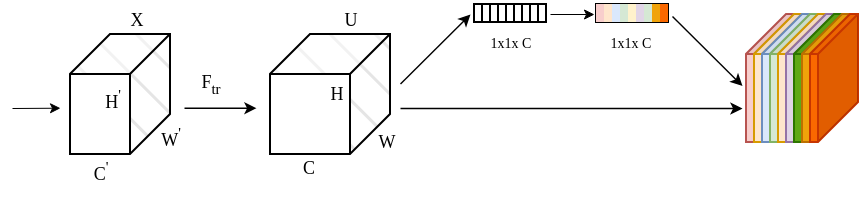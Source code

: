 <mxfile version="26.0.10">
  <diagram name="第 1 页" id="fIxhdMdnYTaUpzPp3vKk">
    <mxGraphModel dx="679" dy="346" grid="1" gridSize="10" guides="1" tooltips="1" connect="1" arrows="1" fold="1" page="1" pageScale="1" pageWidth="827" pageHeight="1169" math="0" shadow="0">
      <root>
        <mxCell id="0" />
        <mxCell id="1" parent="0" />
        <mxCell id="ODvfvK-Vzm__knQPuGtE-5" value="" style="shape=cube;whiteSpace=wrap;html=1;boundedLbl=1;backgroundOutline=1;darkOpacity=0.05;darkOpacity2=0.1;flipH=1;shadow=0;fillColor=default;gradientColor=none;fillStyle=hatch;size=20;aspect=fixed;fontSize=9;fontFamily=Times New Roman;" vertex="1" parent="1">
          <mxGeometry x="180" y="80" width="50" height="60" as="geometry" />
        </mxCell>
        <mxCell id="ODvfvK-Vzm__knQPuGtE-6" value="" style="shape=cube;whiteSpace=wrap;html=1;boundedLbl=1;backgroundOutline=1;darkOpacity=0.05;darkOpacity2=0.1;flipH=1;shadow=0;fillColor=default;gradientColor=none;fillStyle=hatch;aspect=fixed;fontSize=9;fontFamily=Times New Roman;" vertex="1" parent="1">
          <mxGeometry x="280" y="80" width="60" height="60" as="geometry" />
        </mxCell>
        <mxCell id="ODvfvK-Vzm__knQPuGtE-7" value="" style="shape=cube;whiteSpace=wrap;html=1;boundedLbl=1;backgroundOutline=1;darkOpacity=0.05;darkOpacity2=0.1;flipH=1;shadow=0;fillColor=#f8cecc;fillStyle=auto;aspect=fixed;strokeColor=#b85450;fontFamily=Times New Roman;" vertex="1" parent="1">
          <mxGeometry x="518" y="70.01" width="24" height="63.98" as="geometry" />
        </mxCell>
        <mxCell id="ODvfvK-Vzm__knQPuGtE-8" value="&lt;div&gt;&lt;br&gt;&lt;/div&gt;&lt;div&gt;&lt;br&gt;&lt;/div&gt;&lt;div&gt;&lt;br&gt;&lt;/div&gt;&lt;div&gt;&lt;br&gt;&lt;/div&gt;&lt;div&gt;&lt;br&gt;&lt;/div&gt;&lt;div&gt;&lt;br&gt;&lt;/div&gt;" style="shape=cube;whiteSpace=wrap;html=1;boundedLbl=1;backgroundOutline=1;darkOpacity=0.05;darkOpacity2=0.1;flipH=1;shadow=0;fillColor=#ffe6cc;fillStyle=auto;aspect=fixed;strokeColor=#d79b00;fontFamily=Times New Roman;" vertex="1" parent="1">
          <mxGeometry x="522" y="70.01" width="24" height="63.98" as="geometry" />
        </mxCell>
        <mxCell id="ODvfvK-Vzm__knQPuGtE-14" value="&lt;div&gt;&lt;br&gt;&lt;/div&gt;&lt;div&gt;&lt;br&gt;&lt;/div&gt;&lt;div&gt;&lt;br&gt;&lt;/div&gt;&lt;div&gt;&lt;br&gt;&lt;/div&gt;&lt;div&gt;&lt;br&gt;&lt;/div&gt;&lt;div&gt;&lt;br&gt;&lt;/div&gt;" style="shape=cube;whiteSpace=wrap;html=1;boundedLbl=1;backgroundOutline=1;darkOpacity=0.05;darkOpacity2=0.1;flipH=1;shadow=0;fillColor=#dae8fc;fillStyle=auto;aspect=fixed;strokeColor=#6c8ebf;fontFamily=Times New Roman;" vertex="1" parent="1">
          <mxGeometry x="526" y="70.01" width="24" height="63.98" as="geometry" />
        </mxCell>
        <mxCell id="ODvfvK-Vzm__knQPuGtE-15" value="" style="shape=cube;whiteSpace=wrap;html=1;boundedLbl=1;backgroundOutline=1;darkOpacity=0.05;darkOpacity2=0.1;flipH=1;shadow=0;fillColor=#d5e8d4;fillStyle=auto;aspect=fixed;strokeColor=#82b366;fontFamily=Times New Roman;" vertex="1" parent="1">
          <mxGeometry x="530" y="70.01" width="24" height="63.98" as="geometry" />
        </mxCell>
        <mxCell id="ODvfvK-Vzm__knQPuGtE-16" value="&lt;div&gt;&lt;br&gt;&lt;/div&gt;&lt;div&gt;&lt;br&gt;&lt;/div&gt;&lt;div&gt;&lt;br&gt;&lt;/div&gt;&lt;div&gt;&lt;br&gt;&lt;/div&gt;&lt;div&gt;&lt;br&gt;&lt;/div&gt;&lt;div&gt;&lt;br&gt;&lt;/div&gt;" style="shape=cube;whiteSpace=wrap;html=1;boundedLbl=1;backgroundOutline=1;darkOpacity=0.05;darkOpacity2=0.1;flipH=1;shadow=0;fillColor=#ffe6cc;fillStyle=auto;aspect=fixed;strokeColor=#d79b00;fontFamily=Times New Roman;" vertex="1" parent="1">
          <mxGeometry x="534" y="70.01" width="24" height="63.98" as="geometry" />
        </mxCell>
        <mxCell id="ODvfvK-Vzm__knQPuGtE-17" value="&lt;div&gt;&lt;br&gt;&lt;/div&gt;&lt;div&gt;&lt;br&gt;&lt;/div&gt;&lt;div&gt;&lt;br&gt;&lt;/div&gt;&lt;div&gt;&lt;br&gt;&lt;/div&gt;&lt;div&gt;&lt;br&gt;&lt;/div&gt;&lt;div&gt;&lt;br&gt;&lt;/div&gt;" style="shape=cube;whiteSpace=wrap;html=1;boundedLbl=1;backgroundOutline=1;darkOpacity=0.05;darkOpacity2=0.1;flipH=1;shadow=0;fillColor=#e1d5e7;fillStyle=auto;aspect=fixed;strokeColor=#9673a6;fontFamily=Times New Roman;" vertex="1" parent="1">
          <mxGeometry x="538" y="70.01" width="24" height="63.98" as="geometry" />
        </mxCell>
        <mxCell id="ODvfvK-Vzm__knQPuGtE-18" value="" style="shape=cube;whiteSpace=wrap;html=1;boundedLbl=1;backgroundOutline=1;darkOpacity=0.05;darkOpacity2=0.1;flipH=1;shadow=0;fillColor=#60a917;fillStyle=auto;aspect=fixed;fontColor=#ffffff;strokeColor=#2D7600;fontFamily=Times New Roman;" vertex="1" parent="1">
          <mxGeometry x="542" y="70.01" width="24" height="63.98" as="geometry" />
        </mxCell>
        <mxCell id="ODvfvK-Vzm__knQPuGtE-19" value="&lt;div&gt;&lt;br&gt;&lt;/div&gt;&lt;div&gt;&lt;br&gt;&lt;/div&gt;&lt;div&gt;&lt;br&gt;&lt;/div&gt;&lt;div&gt;&lt;br&gt;&lt;/div&gt;&lt;div&gt;&lt;br&gt;&lt;/div&gt;&lt;div&gt;&lt;br&gt;&lt;/div&gt;" style="shape=cube;whiteSpace=wrap;html=1;boundedLbl=1;backgroundOutline=1;darkOpacity=0.05;darkOpacity2=0.1;flipH=1;shadow=0;fillColor=#f0a30a;fillStyle=auto;aspect=fixed;fontColor=#000000;strokeColor=#BD7000;fontFamily=Times New Roman;" vertex="1" parent="1">
          <mxGeometry x="546" y="70.01" width="24" height="63.98" as="geometry" />
        </mxCell>
        <mxCell id="ODvfvK-Vzm__knQPuGtE-20" value="&lt;div&gt;&lt;br&gt;&lt;/div&gt;&lt;div&gt;&lt;br&gt;&lt;/div&gt;&lt;div&gt;&lt;br&gt;&lt;/div&gt;&lt;div&gt;&lt;br&gt;&lt;/div&gt;&lt;div&gt;&lt;br&gt;&lt;/div&gt;&lt;div&gt;&lt;br&gt;&lt;/div&gt;" style="shape=cube;whiteSpace=wrap;html=1;boundedLbl=1;backgroundOutline=1;darkOpacity=0.05;darkOpacity2=0.1;flipH=1;shadow=0;fillColor=#fa6800;fillStyle=auto;aspect=fixed;fontColor=#000000;strokeColor=#C73500;fontFamily=Times New Roman;" vertex="1" parent="1">
          <mxGeometry x="550" y="70.01" width="24" height="63.98" as="geometry" />
        </mxCell>
        <mxCell id="ODvfvK-Vzm__knQPuGtE-24" value="" style="endArrow=classic;html=1;rounded=0;endFill=1;strokeWidth=0.7;startSize=6;endSize=4;strokeColor=default;align=center;verticalAlign=middle;fontFamily=Times New Roman;fontSize=9;fontColor=default;labelBackgroundColor=default;" edge="1" parent="1">
          <mxGeometry width="50" height="50" relative="1" as="geometry">
            <mxPoint x="237" y="116.85" as="sourcePoint" />
            <mxPoint x="273" y="116.85" as="targetPoint" />
          </mxGeometry>
        </mxCell>
        <mxCell id="ODvfvK-Vzm__knQPuGtE-26" value="" style="endArrow=classic;html=1;rounded=0;endFill=1;strokeWidth=0.5;startSize=6;endSize=4;fontSize=9;fontFamily=Times New Roman;" edge="1" parent="1">
          <mxGeometry width="50" height="50" relative="1" as="geometry">
            <mxPoint x="151" y="117" as="sourcePoint" />
            <mxPoint x="175" y="116.85" as="targetPoint" />
          </mxGeometry>
        </mxCell>
        <mxCell id="ODvfvK-Vzm__knQPuGtE-27" value="" style="endArrow=classic;html=1;rounded=0;endFill=1;strokeWidth=0.7;startSize=6;endSize=4;strokeColor=default;align=center;verticalAlign=middle;fontFamily=Times New Roman;fontSize=11;fontColor=default;labelBackgroundColor=default;" edge="1" parent="1">
          <mxGeometry width="50" height="50" relative="1" as="geometry">
            <mxPoint x="345" y="117" as="sourcePoint" />
            <mxPoint x="516" y="117" as="targetPoint" />
          </mxGeometry>
        </mxCell>
        <mxCell id="ODvfvK-Vzm__knQPuGtE-28" value="X" style="text;html=1;align=center;verticalAlign=middle;resizable=0;points=[];autosize=1;strokeColor=none;fillColor=none;fontSize=9;fontFamily=Times New Roman;" vertex="1" parent="1">
          <mxGeometry x="198" y="63" width="30" height="20" as="geometry" />
        </mxCell>
        <mxCell id="ODvfvK-Vzm__knQPuGtE-29" value="C&lt;sup&gt;&#39;&lt;/sup&gt;" style="text;html=1;align=center;verticalAlign=middle;resizable=0;points=[];autosize=1;strokeColor=none;fillColor=none;fontSize=9;fontFamily=Times New Roman;" vertex="1" parent="1">
          <mxGeometry x="180" y="133" width="30" height="30" as="geometry" />
        </mxCell>
        <mxCell id="ODvfvK-Vzm__knQPuGtE-30" value="H&lt;sup&gt;&#39;&lt;/sup&gt;" style="text;html=1;align=center;verticalAlign=middle;resizable=0;points=[];autosize=1;strokeColor=none;fillColor=none;fontSize=9;fontFamily=Times New Roman;" vertex="1" parent="1">
          <mxGeometry x="186" y="97" width="30" height="30" as="geometry" />
        </mxCell>
        <mxCell id="ODvfvK-Vzm__knQPuGtE-31" value="W&lt;sup&gt;&#39;&lt;/sup&gt;" style="text;html=1;align=center;verticalAlign=middle;resizable=0;points=[];autosize=1;strokeColor=none;fillColor=none;fontSize=9;fontFamily=Times New Roman;" vertex="1" parent="1">
          <mxGeometry x="215" y="116" width="30" height="30" as="geometry" />
        </mxCell>
        <mxCell id="ODvfvK-Vzm__knQPuGtE-32" value="F&lt;sub&gt;tr&lt;/sub&gt;" style="text;html=1;align=center;verticalAlign=middle;resizable=0;points=[];autosize=1;strokeColor=none;fillColor=none;fontSize=9;fontFamily=Times New Roman;" vertex="1" parent="1">
          <mxGeometry x="235" y="90" width="30" height="30" as="geometry" />
        </mxCell>
        <mxCell id="ODvfvK-Vzm__knQPuGtE-33" value="U" style="text;html=1;align=center;verticalAlign=middle;resizable=0;points=[];autosize=1;strokeColor=none;fillColor=none;fontSize=9;fontFamily=Times New Roman;" vertex="1" parent="1">
          <mxGeometry x="305" y="63" width="30" height="20" as="geometry" />
        </mxCell>
        <mxCell id="ODvfvK-Vzm__knQPuGtE-35" value="H" style="text;html=1;align=center;verticalAlign=middle;resizable=0;points=[];autosize=1;strokeColor=none;fillColor=none;fontSize=9;fontFamily=Times New Roman;" vertex="1" parent="1">
          <mxGeometry x="298" y="100" width="30" height="20" as="geometry" />
        </mxCell>
        <mxCell id="ODvfvK-Vzm__knQPuGtE-36" value="C" style="text;html=1;align=center;verticalAlign=middle;resizable=0;points=[];autosize=1;strokeColor=none;fillColor=none;fontSize=9;fontFamily=Times New Roman;" vertex="1" parent="1">
          <mxGeometry x="284" y="137" width="30" height="20" as="geometry" />
        </mxCell>
        <mxCell id="ODvfvK-Vzm__knQPuGtE-37" value="W" style="text;html=1;align=center;verticalAlign=middle;resizable=0;points=[];autosize=1;strokeColor=none;fillColor=none;fontSize=9;fontFamily=Times New Roman;" vertex="1" parent="1">
          <mxGeometry x="323" y="124" width="30" height="20" as="geometry" />
        </mxCell>
        <mxCell id="ODvfvK-Vzm__knQPuGtE-38" value="" style="endArrow=classic;html=1;rounded=0;endFill=1;strokeWidth=0.7;startSize=6;endSize=4;strokeColor=default;align=center;verticalAlign=middle;fontFamily=Times New Roman;fontSize=11;fontColor=default;labelBackgroundColor=default;" edge="1" parent="1">
          <mxGeometry width="50" height="50" relative="1" as="geometry">
            <mxPoint x="345" y="104.77" as="sourcePoint" />
            <mxPoint x="380" y="70" as="targetPoint" />
          </mxGeometry>
        </mxCell>
        <mxCell id="ODvfvK-Vzm__knQPuGtE-41" value="" style="shape=table;startSize=0;container=1;collapsible=0;childLayout=tableLayout;fontSize=15;spacingBottom=0;fontFamily=Times New Roman;" vertex="1" parent="1">
          <mxGeometry x="443" y="65" width="36" height="9" as="geometry" />
        </mxCell>
        <mxCell id="ODvfvK-Vzm__knQPuGtE-42" value="" style="shape=tableRow;horizontal=0;startSize=0;swimlaneHead=0;swimlaneBody=0;strokeColor=inherit;top=0;left=0;bottom=0;right=0;collapsible=0;dropTarget=0;fillColor=none;points=[[0,0.5],[1,0.5]];portConstraint=eastwest;fontSize=15;spacingBottom=0;fontFamily=Times New Roman;" vertex="1" parent="ODvfvK-Vzm__knQPuGtE-41">
          <mxGeometry width="36" height="9" as="geometry" />
        </mxCell>
        <mxCell id="ODvfvK-Vzm__knQPuGtE-43" value="" style="shape=partialRectangle;html=1;whiteSpace=wrap;connectable=0;strokeColor=#b85450;overflow=hidden;fillColor=#f8cecc;top=0;left=0;bottom=0;right=0;pointerEvents=1;fontSize=15;spacingBottom=0;fontFamily=Times New Roman;" vertex="1" parent="ODvfvK-Vzm__knQPuGtE-42">
          <mxGeometry width="4" height="9" as="geometry">
            <mxRectangle width="4" height="9" as="alternateBounds" />
          </mxGeometry>
        </mxCell>
        <mxCell id="ODvfvK-Vzm__knQPuGtE-44" value="" style="shape=partialRectangle;html=1;whiteSpace=wrap;connectable=0;strokeColor=#d79b00;overflow=hidden;fillColor=#ffe6cc;top=0;left=0;bottom=0;right=0;pointerEvents=1;fontSize=15;spacingBottom=0;fontFamily=Times New Roman;" vertex="1" parent="ODvfvK-Vzm__knQPuGtE-42">
          <mxGeometry x="4" width="4" height="9" as="geometry">
            <mxRectangle width="4" height="9" as="alternateBounds" />
          </mxGeometry>
        </mxCell>
        <mxCell id="ODvfvK-Vzm__knQPuGtE-45" value="" style="shape=partialRectangle;html=1;whiteSpace=wrap;connectable=0;strokeColor=#6c8ebf;overflow=hidden;fillColor=#dae8fc;top=0;left=0;bottom=0;right=0;pointerEvents=1;fontSize=15;spacingBottom=0;fontFamily=Times New Roman;" vertex="1" parent="ODvfvK-Vzm__knQPuGtE-42">
          <mxGeometry x="8" width="4" height="9" as="geometry">
            <mxRectangle width="4" height="9" as="alternateBounds" />
          </mxGeometry>
        </mxCell>
        <mxCell id="ODvfvK-Vzm__knQPuGtE-58" style="shape=partialRectangle;html=1;whiteSpace=wrap;connectable=0;strokeColor=#82b366;overflow=hidden;fillColor=#d5e8d4;top=0;left=0;bottom=0;right=0;pointerEvents=1;fontSize=15;spacingBottom=0;fontFamily=Times New Roman;" vertex="1" parent="ODvfvK-Vzm__knQPuGtE-42">
          <mxGeometry x="12" width="4" height="9" as="geometry">
            <mxRectangle width="4" height="9" as="alternateBounds" />
          </mxGeometry>
        </mxCell>
        <mxCell id="ODvfvK-Vzm__knQPuGtE-59" style="shape=partialRectangle;html=1;whiteSpace=wrap;connectable=0;strokeColor=#d6b656;overflow=hidden;fillColor=#fff2cc;top=0;left=0;bottom=0;right=0;pointerEvents=1;fontSize=15;spacingBottom=0;fontFamily=Times New Roman;" vertex="1" parent="ODvfvK-Vzm__knQPuGtE-42">
          <mxGeometry x="16" width="4" height="9" as="geometry">
            <mxRectangle width="4" height="9" as="alternateBounds" />
          </mxGeometry>
        </mxCell>
        <mxCell id="ODvfvK-Vzm__knQPuGtE-60" style="shape=partialRectangle;html=1;whiteSpace=wrap;connectable=0;strokeColor=#9673a6;overflow=hidden;fillColor=#e1d5e7;top=0;left=0;bottom=0;right=0;pointerEvents=1;fontSize=15;spacingBottom=0;fontFamily=Times New Roman;" vertex="1" parent="ODvfvK-Vzm__knQPuGtE-42">
          <mxGeometry x="20" width="4" height="9" as="geometry">
            <mxRectangle width="4" height="9" as="alternateBounds" />
          </mxGeometry>
        </mxCell>
        <mxCell id="ODvfvK-Vzm__knQPuGtE-61" style="shape=partialRectangle;html=1;whiteSpace=wrap;connectable=0;strokeColor=#82b366;overflow=hidden;fillColor=#d5e8d4;top=0;left=0;bottom=0;right=0;pointerEvents=1;fontSize=15;spacingBottom=0;fontFamily=Times New Roman;" vertex="1" parent="ODvfvK-Vzm__knQPuGtE-42">
          <mxGeometry x="24" width="4" height="9" as="geometry">
            <mxRectangle width="4" height="9" as="alternateBounds" />
          </mxGeometry>
        </mxCell>
        <mxCell id="ODvfvK-Vzm__knQPuGtE-62" style="shape=partialRectangle;html=1;whiteSpace=wrap;connectable=0;strokeColor=#BD7000;overflow=hidden;fillColor=#f0a30a;top=0;left=0;bottom=0;right=0;pointerEvents=1;fontSize=15;spacingBottom=0;fontColor=#000000;fontFamily=Times New Roman;" vertex="1" parent="ODvfvK-Vzm__knQPuGtE-42">
          <mxGeometry x="28" width="4" height="9" as="geometry">
            <mxRectangle width="4" height="9" as="alternateBounds" />
          </mxGeometry>
        </mxCell>
        <mxCell id="ODvfvK-Vzm__knQPuGtE-63" style="shape=partialRectangle;html=1;whiteSpace=wrap;connectable=0;strokeColor=#C73500;overflow=hidden;fillColor=#fa6800;top=0;left=0;bottom=0;right=0;pointerEvents=1;fontSize=15;spacingBottom=0;fontColor=#000000;fontFamily=Times New Roman;" vertex="1" parent="ODvfvK-Vzm__knQPuGtE-42">
          <mxGeometry x="32" width="4" height="9" as="geometry">
            <mxRectangle width="4" height="9" as="alternateBounds" />
          </mxGeometry>
        </mxCell>
        <mxCell id="ODvfvK-Vzm__knQPuGtE-64" value="" style="shape=table;startSize=0;container=1;collapsible=0;childLayout=tableLayout;fontSize=15;spacingBottom=0;fontFamily=Times New Roman;" vertex="1" parent="1">
          <mxGeometry x="382" y="65" width="36" height="9" as="geometry" />
        </mxCell>
        <mxCell id="ODvfvK-Vzm__knQPuGtE-65" value="" style="shape=tableRow;horizontal=0;startSize=0;swimlaneHead=0;swimlaneBody=0;strokeColor=inherit;top=0;left=0;bottom=0;right=0;collapsible=0;dropTarget=0;fillColor=none;points=[[0,0.5],[1,0.5]];portConstraint=eastwest;fontSize=15;spacingBottom=0;fontFamily=Times New Roman;" vertex="1" parent="ODvfvK-Vzm__knQPuGtE-64">
          <mxGeometry width="36" height="9" as="geometry" />
        </mxCell>
        <mxCell id="ODvfvK-Vzm__knQPuGtE-66" value="" style="shape=partialRectangle;html=1;whiteSpace=wrap;connectable=0;strokeColor=inherit;overflow=hidden;fillColor=none;top=0;left=0;bottom=0;right=0;pointerEvents=1;fontSize=15;spacingBottom=0;fontFamily=Times New Roman;" vertex="1" parent="ODvfvK-Vzm__knQPuGtE-65">
          <mxGeometry width="4" height="9" as="geometry">
            <mxRectangle width="4" height="9" as="alternateBounds" />
          </mxGeometry>
        </mxCell>
        <mxCell id="ODvfvK-Vzm__knQPuGtE-67" value="" style="shape=partialRectangle;html=1;whiteSpace=wrap;connectable=0;strokeColor=inherit;overflow=hidden;fillColor=none;top=0;left=0;bottom=0;right=0;pointerEvents=1;fontSize=15;spacingBottom=0;fontFamily=Times New Roman;" vertex="1" parent="ODvfvK-Vzm__knQPuGtE-65">
          <mxGeometry x="4" width="4" height="9" as="geometry">
            <mxRectangle width="4" height="9" as="alternateBounds" />
          </mxGeometry>
        </mxCell>
        <mxCell id="ODvfvK-Vzm__knQPuGtE-68" value="" style="shape=partialRectangle;html=1;whiteSpace=wrap;connectable=0;strokeColor=inherit;overflow=hidden;fillColor=none;top=0;left=0;bottom=0;right=0;pointerEvents=1;fontSize=15;spacingBottom=0;fontFamily=Times New Roman;" vertex="1" parent="ODvfvK-Vzm__knQPuGtE-65">
          <mxGeometry x="8" width="4" height="9" as="geometry">
            <mxRectangle width="4" height="9" as="alternateBounds" />
          </mxGeometry>
        </mxCell>
        <mxCell id="ODvfvK-Vzm__knQPuGtE-69" style="shape=partialRectangle;html=1;whiteSpace=wrap;connectable=0;strokeColor=inherit;overflow=hidden;fillColor=none;top=0;left=0;bottom=0;right=0;pointerEvents=1;fontSize=15;spacingBottom=0;fontFamily=Times New Roman;" vertex="1" parent="ODvfvK-Vzm__knQPuGtE-65">
          <mxGeometry x="12" width="4" height="9" as="geometry">
            <mxRectangle width="4" height="9" as="alternateBounds" />
          </mxGeometry>
        </mxCell>
        <mxCell id="ODvfvK-Vzm__knQPuGtE-70" style="shape=partialRectangle;html=1;whiteSpace=wrap;connectable=0;strokeColor=inherit;overflow=hidden;fillColor=none;top=0;left=0;bottom=0;right=0;pointerEvents=1;fontSize=15;spacingBottom=0;fontFamily=Times New Roman;" vertex="1" parent="ODvfvK-Vzm__knQPuGtE-65">
          <mxGeometry x="16" width="4" height="9" as="geometry">
            <mxRectangle width="4" height="9" as="alternateBounds" />
          </mxGeometry>
        </mxCell>
        <mxCell id="ODvfvK-Vzm__knQPuGtE-71" style="shape=partialRectangle;html=1;whiteSpace=wrap;connectable=0;strokeColor=inherit;overflow=hidden;fillColor=none;top=0;left=0;bottom=0;right=0;pointerEvents=1;fontSize=15;spacingBottom=0;fontFamily=Times New Roman;" vertex="1" parent="ODvfvK-Vzm__knQPuGtE-65">
          <mxGeometry x="20" width="4" height="9" as="geometry">
            <mxRectangle width="4" height="9" as="alternateBounds" />
          </mxGeometry>
        </mxCell>
        <mxCell id="ODvfvK-Vzm__knQPuGtE-72" style="shape=partialRectangle;html=1;whiteSpace=wrap;connectable=0;strokeColor=inherit;overflow=hidden;fillColor=none;top=0;left=0;bottom=0;right=0;pointerEvents=1;fontSize=15;spacingBottom=0;fontFamily=Times New Roman;" vertex="1" parent="ODvfvK-Vzm__knQPuGtE-65">
          <mxGeometry x="24" width="4" height="9" as="geometry">
            <mxRectangle width="4" height="9" as="alternateBounds" />
          </mxGeometry>
        </mxCell>
        <mxCell id="ODvfvK-Vzm__knQPuGtE-73" style="shape=partialRectangle;html=1;whiteSpace=wrap;connectable=0;strokeColor=inherit;overflow=hidden;fillColor=none;top=0;left=0;bottom=0;right=0;pointerEvents=1;fontSize=15;spacingBottom=0;fontFamily=Times New Roman;" vertex="1" parent="ODvfvK-Vzm__knQPuGtE-65">
          <mxGeometry x="28" width="4" height="9" as="geometry">
            <mxRectangle width="4" height="9" as="alternateBounds" />
          </mxGeometry>
        </mxCell>
        <mxCell id="ODvfvK-Vzm__knQPuGtE-74" style="shape=partialRectangle;html=1;whiteSpace=wrap;connectable=0;strokeColor=inherit;overflow=hidden;fillColor=none;top=0;left=0;bottom=0;right=0;pointerEvents=1;fontSize=15;spacingBottom=0;fontFamily=Times New Roman;" vertex="1" parent="ODvfvK-Vzm__knQPuGtE-65">
          <mxGeometry x="32" width="4" height="9" as="geometry">
            <mxRectangle width="4" height="9" as="alternateBounds" />
          </mxGeometry>
        </mxCell>
        <mxCell id="ODvfvK-Vzm__knQPuGtE-77" value="" style="endArrow=classic;html=1;rounded=0;endFill=1;strokeWidth=0.5;startSize=6;endSize=4;strokeColor=default;align=center;verticalAlign=middle;fontFamily=Times New Roman;fontSize=11;fontColor=default;labelBackgroundColor=default;" edge="1" parent="1">
          <mxGeometry width="50" height="50" relative="1" as="geometry">
            <mxPoint x="420" y="70" as="sourcePoint" />
            <mxPoint x="442" y="70" as="targetPoint" />
          </mxGeometry>
        </mxCell>
        <mxCell id="ODvfvK-Vzm__knQPuGtE-78" value="" style="endArrow=classic;html=1;rounded=0;endFill=1;strokeWidth=0.7;startSize=6;endSize=4;strokeColor=default;align=center;verticalAlign=middle;fontFamily=Times New Roman;fontSize=11;fontColor=default;labelBackgroundColor=default;" edge="1" parent="1">
          <mxGeometry width="50" height="50" relative="1" as="geometry">
            <mxPoint x="481" y="71" as="sourcePoint" />
            <mxPoint x="516" y="105.77" as="targetPoint" />
          </mxGeometry>
        </mxCell>
        <mxCell id="ODvfvK-Vzm__knQPuGtE-79" value="1x1x C" style="text;html=1;align=center;verticalAlign=middle;resizable=0;points=[];autosize=1;strokeColor=none;fillColor=none;fontSize=7;fontFamily=Times New Roman;" vertex="1" parent="1">
          <mxGeometry x="380" y="75.01" width="40" height="20" as="geometry" />
        </mxCell>
        <mxCell id="ODvfvK-Vzm__knQPuGtE-80" value="1x1x C" style="text;html=1;align=center;verticalAlign=middle;resizable=0;points=[];autosize=1;strokeColor=none;fillColor=none;fontSize=7;fontFamily=Times New Roman;" vertex="1" parent="1">
          <mxGeometry x="440" y="75.01" width="40" height="20" as="geometry" />
        </mxCell>
      </root>
    </mxGraphModel>
  </diagram>
</mxfile>
